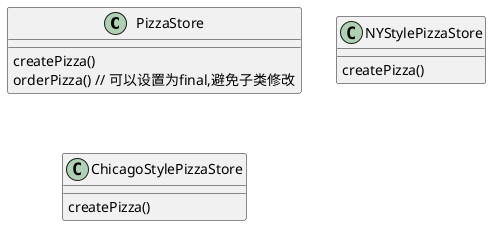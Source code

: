 @startuml
class PizzaStore {
createPizza()
orderPizza() // 可以设置为final,避免子类修改
}
class NYStylePizzaStore {
createPizza()
}
class ChicagoStylePizzaStore {
createPizza()
}
@enduml